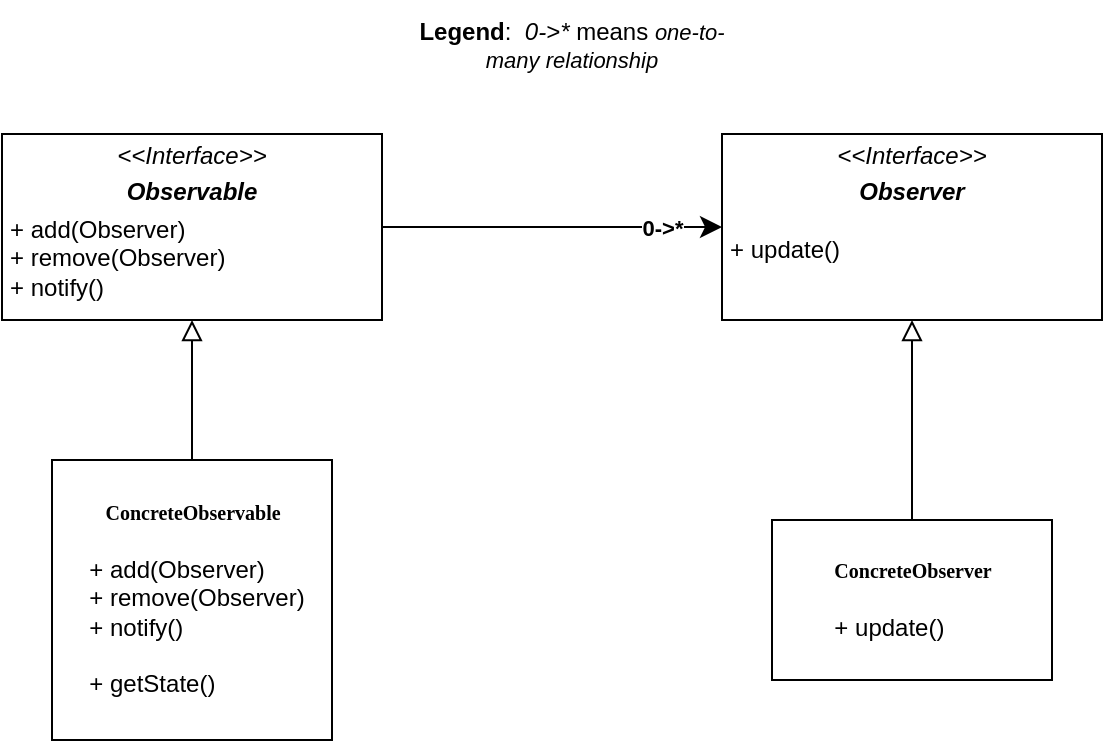 <mxfile version="13.6.2" type="device"><diagram name="Page-1" id="c4acf3e9-155e-7222-9cf6-157b1a14988f"><mxGraphModel dx="769" dy="484" grid="1" gridSize="10" guides="1" tooltips="1" connect="1" arrows="1" fold="1" page="1" pageScale="1" pageWidth="850" pageHeight="1100" background="none" math="0" shadow="0"><root><mxCell id="0"/><mxCell id="1" parent="0"/><mxCell id="5d2195bd80daf111-15" value="&lt;p style=&quot;margin: 0px ; margin-top: 4px ; text-align: center&quot;&gt;&lt;i&gt;&amp;lt;&amp;lt;Interface&amp;gt;&amp;gt;&lt;/i&gt;&lt;/p&gt;&lt;p style=&quot;margin: 0px ; margin-top: 4px ; text-align: center&quot;&gt;&lt;i&gt;&lt;b&gt;Observer&lt;/b&gt;&lt;/i&gt;&lt;/p&gt;&lt;p style=&quot;margin: 0px 0px 0px 4px&quot;&gt;&lt;br&gt;&lt;/p&gt;&lt;p style=&quot;margin: 0px 0px 0px 4px&quot;&gt;+ update()&lt;/p&gt;" style="verticalAlign=top;align=left;overflow=fill;fontSize=12;fontFamily=Helvetica;html=1;rounded=0;shadow=0;comic=0;labelBackgroundColor=none;strokeWidth=1" parent="1" vertex="1"><mxGeometry x="420" y="87" width="190" height="93" as="geometry"/></mxCell><mxCell id="w-ZyoW__XgaW2lL5cO4P-5" value="" style="edgeStyle=orthogonalEdgeStyle;rounded=0;orthogonalLoop=1;jettySize=auto;html=1;endArrow=block;endFill=0;endSize=8;entryX=0.5;entryY=1;entryDx=0;entryDy=0;" parent="1" source="5d2195bd80daf111-17" target="5d2195bd80daf111-18" edge="1"><mxGeometry relative="1" as="geometry"/></mxCell><mxCell id="5d2195bd80daf111-17" value="&lt;b&gt;ConcreteObservable&lt;br&gt;&lt;/b&gt;&lt;span style=&quot;font-family: &amp;#34;helvetica&amp;#34; ; font-size: 12px&quot;&gt;&lt;br&gt;&lt;div style=&quot;text-align: left&quot;&gt;&lt;p style=&quot;font-family: &amp;#34;helvetica&amp;#34; ; margin: 0px 0px 0px 4px&quot;&gt;+ add(Observer)&lt;br&gt;&lt;/p&gt;&lt;p style=&quot;font-family: &amp;#34;helvetica&amp;#34; ; margin: 0px 0px 0px 4px&quot;&gt;+ remove(Observer)&lt;/p&gt;&lt;p style=&quot;font-family: &amp;#34;helvetica&amp;#34; ; margin: 0px 0px 0px 4px&quot;&gt;+ notify()&lt;/p&gt;&lt;p style=&quot;font-family: &amp;#34;helvetica&amp;#34; ; margin: 0px 0px 0px 4px&quot;&gt;&lt;br&gt;&lt;/p&gt;&lt;p style=&quot;font-family: &amp;#34;helvetica&amp;#34; ; margin: 0px 0px 0px 4px&quot;&gt;+ getState()&lt;/p&gt;&lt;/div&gt;&lt;/span&gt;" style="html=1;rounded=0;shadow=0;comic=0;labelBackgroundColor=none;strokeWidth=1;fontFamily=Verdana;fontSize=10;align=center;" parent="1" vertex="1"><mxGeometry x="85" y="250" width="140" height="140" as="geometry"/></mxCell><mxCell id="w-ZyoW__XgaW2lL5cO4P-3" value="&lt;b&gt;0-&amp;gt;*&lt;/b&gt;" style="edgeStyle=orthogonalEdgeStyle;rounded=0;orthogonalLoop=1;jettySize=auto;html=1;endSize=8;" parent="1" source="5d2195bd80daf111-18" target="5d2195bd80daf111-15" edge="1"><mxGeometry x="0.647" relative="1" as="geometry"><mxPoint as="offset"/></mxGeometry></mxCell><mxCell id="5d2195bd80daf111-18" value="&lt;p style=&quot;margin: 4px 0px 0px ; text-align: center&quot;&gt;&lt;i&gt;&amp;lt;&amp;lt;Interface&amp;gt;&amp;gt;&lt;/i&gt;&lt;/p&gt;&lt;p style=&quot;margin: 0px ; margin-top: 4px ; text-align: center&quot;&gt;&lt;span style=&quot;text-align: left&quot;&gt;&lt;b&gt;&lt;i&gt;Observable&lt;/i&gt;&lt;/b&gt;&lt;/span&gt;&lt;/p&gt;&lt;p style=&quot;margin: 0px ; margin-top: 4px ; text-align: center&quot;&gt;&lt;/p&gt;&lt;p style=&quot;margin: 0px 0px 0px 4px&quot;&gt;+ add(Observer)&lt;br&gt;&lt;/p&gt;&lt;p style=&quot;margin: 0px ; margin-left: 4px&quot;&gt;+ remove(Observer)&lt;/p&gt;&lt;p style=&quot;margin: 0px ; margin-left: 4px&quot;&gt;+ notify()&lt;/p&gt;" style="verticalAlign=top;align=left;overflow=fill;fontSize=12;fontFamily=Helvetica;html=1;rounded=0;shadow=0;comic=0;labelBackgroundColor=none;strokeWidth=1" parent="1" vertex="1"><mxGeometry x="60" y="87" width="190" height="93" as="geometry"/></mxCell><mxCell id="w-ZyoW__XgaW2lL5cO4P-6" value="" style="edgeStyle=orthogonalEdgeStyle;rounded=0;orthogonalLoop=1;jettySize=auto;html=1;endArrow=block;endFill=0;endSize=8;exitX=0.5;exitY=0;exitDx=0;exitDy=0;" parent="1" source="w-ZyoW__XgaW2lL5cO4P-1" target="5d2195bd80daf111-15" edge="1"><mxGeometry relative="1" as="geometry"><Array as="points"><mxPoint x="515" y="220"/><mxPoint x="515" y="220"/></Array></mxGeometry></mxCell><mxCell id="w-ZyoW__XgaW2lL5cO4P-1" value="&lt;b&gt;ConcreteObserver&lt;br&gt;&lt;/b&gt;&lt;span style=&quot;font-family: &amp;#34;helvetica&amp;#34; ; font-size: 12px&quot;&gt;&lt;br&gt;&lt;div style=&quot;text-align: left&quot;&gt;&lt;span&gt;+&amp;nbsp;&lt;/span&gt;&lt;span style=&quot;font-family: &amp;#34;helvetica&amp;#34;&quot;&gt;update&lt;/span&gt;&lt;span style=&quot;text-align: left&quot;&gt;()&lt;/span&gt;&lt;/div&gt;&lt;/span&gt;" style="html=1;rounded=0;shadow=0;comic=0;labelBackgroundColor=none;strokeWidth=1;fontFamily=Verdana;fontSize=10;align=center;" parent="1" vertex="1"><mxGeometry x="445" y="280" width="140" height="80" as="geometry"/></mxCell><mxCell id="FdYAq6zSAQ-hKQZY5bbK-1" value="&lt;b&gt;Legend&lt;/b&gt;:&amp;nbsp; &lt;i&gt;0-&amp;gt;*&lt;/i&gt; means&amp;nbsp;&lt;span style=&quot;font-size: 11px ; background-color: rgb(255 , 255 , 255)&quot;&gt;&lt;i&gt;one-to-many relationship&lt;/i&gt;&lt;/span&gt;&lt;br&gt;&amp;nbsp;" style="text;html=1;strokeColor=none;fillColor=none;align=center;verticalAlign=middle;whiteSpace=wrap;rounded=0;" vertex="1" parent="1"><mxGeometry x="265" y="20" width="160" height="60" as="geometry"/></mxCell></root></mxGraphModel></diagram></mxfile>